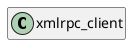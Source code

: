 @startuml
set namespaceSeparator \\
hide members
hide << alias >> circle

class xmlrpc_client
@enduml
